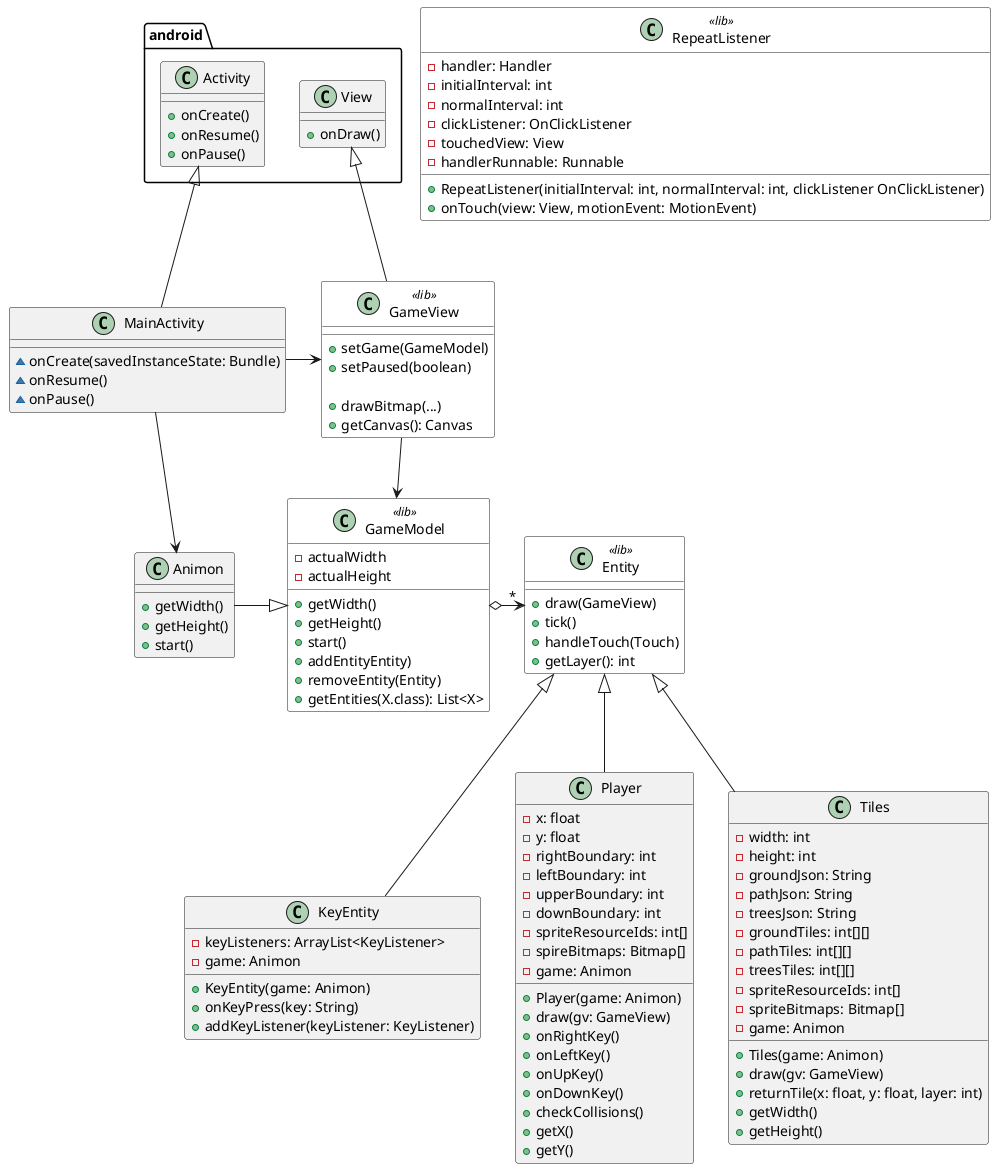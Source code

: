 @startuml

skinparam class {
    BackgroundColor<< lib >> white
}

class Animon {
    + getWidth()
    + getHeight()
    + start()
}

class KeyEntity {
    - keyListeners: ArrayList<KeyListener>
    - game: Animon
    + KeyEntity(game: Animon)
    + onKeyPress(key: String)
    + addKeyListener(keyListener: KeyListener)
}

class Player {
    - x: float
    - y: float
    - rightBoundary: int
    - leftBoundary: int
    - upperBoundary: int
    - downBoundary: int
    - spriteResourceIds: int[]
    - spireBitmaps: Bitmap[]
    - game: Animon
    + Player(game: Animon)
    + draw(gv: GameView)
    + onRightKey()
    + onLeftKey()
    + onUpKey()
    + onDownKey()
    + checkCollisions()
    + getX()
    + getY()
}

class Tiles {
    - width: int
    - height: int
    - groundJson: String
    - pathJson: String
    - treesJson: String
    - groundTiles: int[][]
    - pathTiles: int[][]
    - treesTiles: int[][]
    - spriteResourceIds: int[]
    - spriteBitmaps: Bitmap[]
    - game: Animon
    + Tiles(game: Animon)
    + draw(gv: GameView)
    + returnTile(x: float, y: float, layer: int)
    + getWidth()
    + getHeight()
}

class RepeatListener<<lib>> {
    - handler: Handler
    - initialInterval: int
    - normalInterval: int
    - clickListener: OnClickListener
    - touchedView: View
    - handlerRunnable: Runnable
    + RepeatListener(initialInterval: int, normalInterval: int, clickListener OnClickListener)
    + onTouch(view: View, motionEvent: MotionEvent)
}

class MainActivity {
    ~ onCreate(savedInstanceState: Bundle)
    ~ onResume()
    ~ onPause()
}

class Entity<<lib>> {
    + draw(GameView)
    + tick()
    + handleTouch(Touch)
    + getLayer(): int
}

class GameModel<<lib>> {
    - actualWidth
    - actualHeight
    + getWidth()
    + getHeight()
    + start()
    + addEntityEntity)
    + removeEntity(Entity)
    + getEntities(X.class): List<X>
}

class GameView<<lib>> {
    + setGame(GameModel)
    + setPaused(boolean)

    + drawBitmap(...)
    + getCanvas(): Canvas
}


GameModel o-> "*" Entity

GameView --> GameModel

Animon -|> GameModel

Entity <|-- Player
Entity <|-- KeyEntity
Entity <|-- Tiles

MainActivity --> Animon
MainActivity -> GameView


class android.View {
    + onDraw()
}
class android.Activity {
    + onCreate()
    + onResume()
    + onPause()
}
android.Activity <|-- MainActivity
android.View <|-- GameView

@enduml